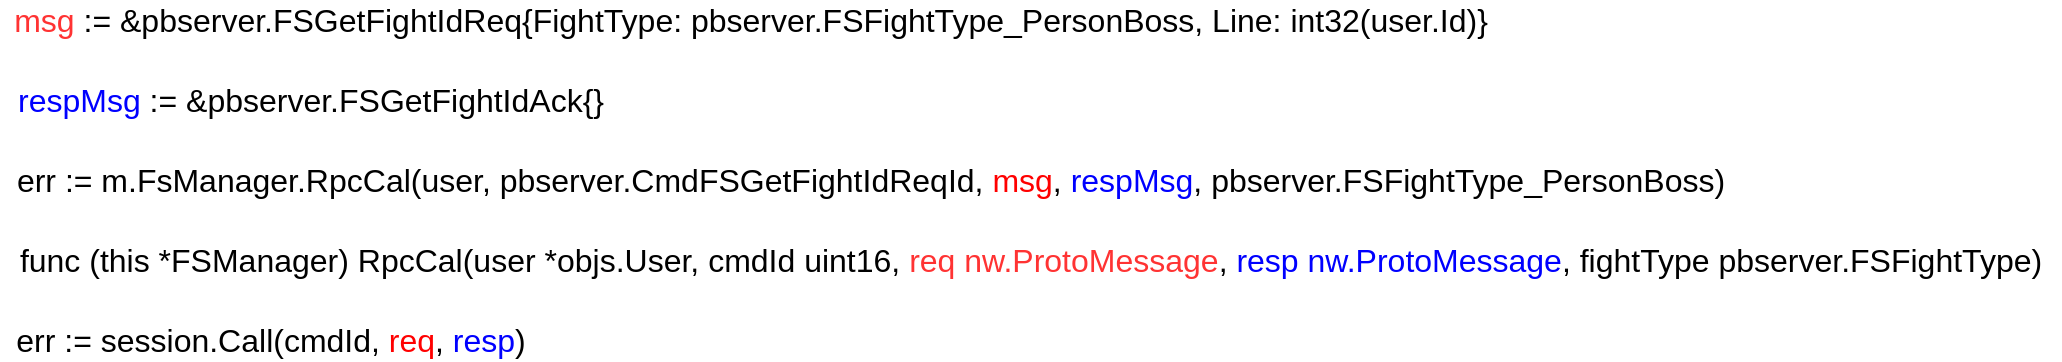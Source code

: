 <mxfile version="14.1.3" type="github">
  <diagram id="C5RBs43oDa-KdzZeNtuy" name="Page-1">
    <mxGraphModel dx="2249" dy="656" grid="1" gridSize="10" guides="1" tooltips="1" connect="1" arrows="1" fold="1" page="1" pageScale="1" pageWidth="827" pageHeight="1169" math="0" shadow="0">
      <root>
        <mxCell id="WIyWlLk6GJQsqaUBKTNV-0" />
        <mxCell id="WIyWlLk6GJQsqaUBKTNV-1" parent="WIyWlLk6GJQsqaUBKTNV-0" />
        <mxCell id="Jr7XMLLZhanz5gWbxOW6-269" value="&lt;font color=&quot;#ff3333&quot; style=&quot;font-size: 16px;&quot;&gt;msg &lt;/font&gt;:= &amp;amp;pbserver.FSGetFightIdReq{FightType: pbserver.FSFightType_PersonBoss, Line: int32(user.Id)}" style="text;html=1;align=center;verticalAlign=middle;resizable=0;points=[];autosize=1;fontSize=16;" vertex="1" parent="WIyWlLk6GJQsqaUBKTNV-1">
          <mxGeometry x="-240" y="30" width="750" height="20" as="geometry" />
        </mxCell>
        <mxCell id="Jr7XMLLZhanz5gWbxOW6-270" value="&lt;font color=&quot;#0000ff&quot;&gt;respMsg &lt;/font&gt;:= &amp;amp;pbserver.FSGetFightIdAck{}" style="text;html=1;align=center;verticalAlign=middle;resizable=0;points=[];autosize=1;fontSize=16;" vertex="1" parent="WIyWlLk6GJQsqaUBKTNV-1">
          <mxGeometry x="-240" y="70" width="310" height="20" as="geometry" />
        </mxCell>
        <mxCell id="Jr7XMLLZhanz5gWbxOW6-271" value="err := m.FsManager.RpcCal(user, pbserver.CmdFSGetFightIdReqId, &lt;font color=&quot;#ff0000&quot;&gt;msg&lt;/font&gt;, &lt;font color=&quot;#0000ff&quot;&gt;respMsg&lt;/font&gt;, pbserver.FSFightType_PersonBoss)" style="text;html=1;align=center;verticalAlign=middle;resizable=0;points=[];autosize=1;fontSize=16;" vertex="1" parent="WIyWlLk6GJQsqaUBKTNV-1">
          <mxGeometry x="-240" y="110" width="870" height="20" as="geometry" />
        </mxCell>
        <mxCell id="Jr7XMLLZhanz5gWbxOW6-272" value="func (this *FSManager) RpcCal(user *objs.User, cmdId uint16, &lt;font color=&quot;#ff3333&quot;&gt;req nw.ProtoMessage&lt;/font&gt;, &lt;font color=&quot;#0000ff&quot;&gt;resp nw.ProtoMessage&lt;/font&gt;, fightType pbserver.FSFightType)" style="text;html=1;align=center;verticalAlign=middle;resizable=0;points=[];autosize=1;fontSize=16;" vertex="1" parent="WIyWlLk6GJQsqaUBKTNV-1">
          <mxGeometry x="-240" y="150" width="1030" height="20" as="geometry" />
        </mxCell>
        <mxCell id="Jr7XMLLZhanz5gWbxOW6-273" value="err := session.Call(cmdId, &lt;font color=&quot;#ff0000&quot;&gt;req&lt;/font&gt;, &lt;font color=&quot;#0000ff&quot;&gt;resp&lt;/font&gt;)" style="text;html=1;align=center;verticalAlign=middle;resizable=0;points=[];autosize=1;fontSize=16;" vertex="1" parent="WIyWlLk6GJQsqaUBKTNV-1">
          <mxGeometry x="-240" y="190" width="270" height="20" as="geometry" />
        </mxCell>
      </root>
    </mxGraphModel>
  </diagram>
</mxfile>
